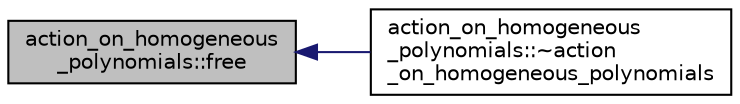 digraph "action_on_homogeneous_polynomials::free"
{
  edge [fontname="Helvetica",fontsize="10",labelfontname="Helvetica",labelfontsize="10"];
  node [fontname="Helvetica",fontsize="10",shape=record];
  rankdir="LR";
  Node547 [label="action_on_homogeneous\l_polynomials::free",height=0.2,width=0.4,color="black", fillcolor="grey75", style="filled", fontcolor="black"];
  Node547 -> Node548 [dir="back",color="midnightblue",fontsize="10",style="solid",fontname="Helvetica"];
  Node548 [label="action_on_homogeneous\l_polynomials::~action\l_on_homogeneous_polynomials",height=0.2,width=0.4,color="black", fillcolor="white", style="filled",URL="$d5/dd4/classaction__on__homogeneous__polynomials.html#a550f6c907121fc76aa37dca6a5a0ee06"];
}
